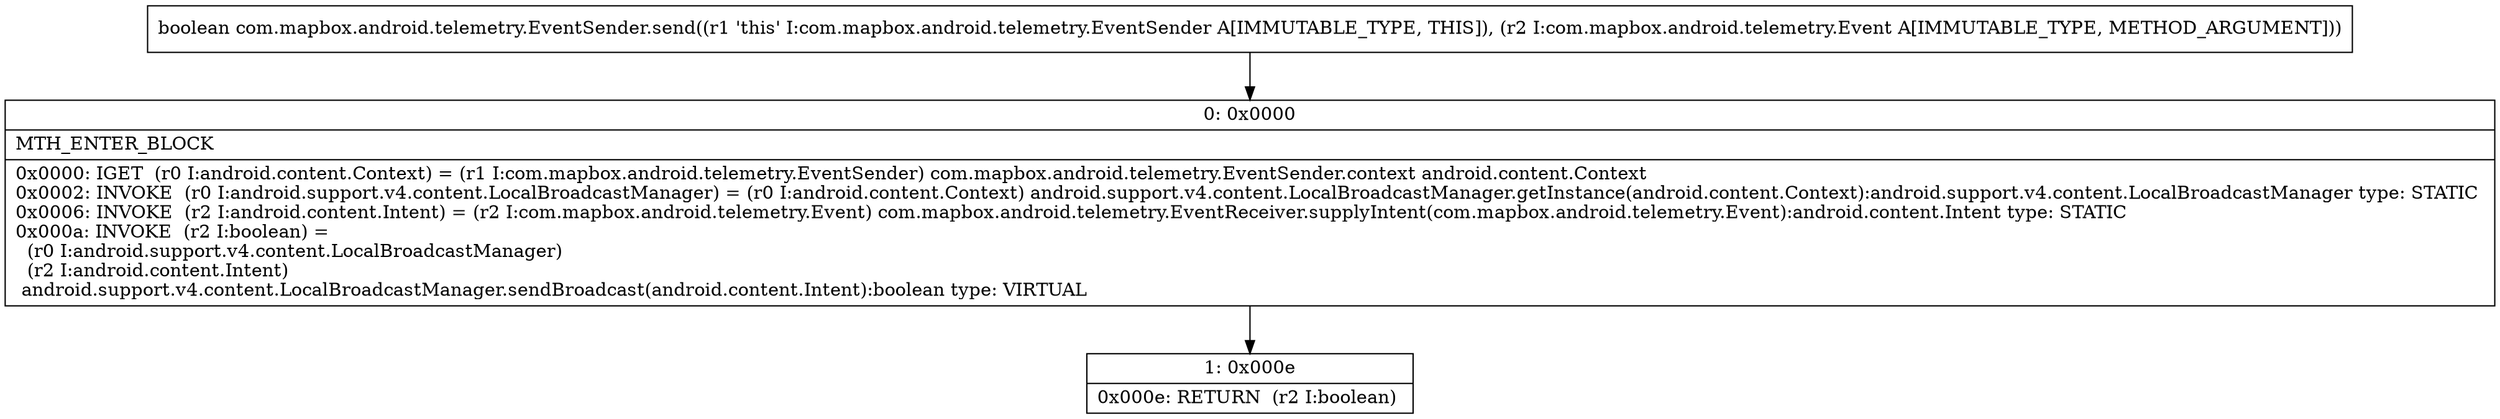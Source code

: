 digraph "CFG forcom.mapbox.android.telemetry.EventSender.send(Lcom\/mapbox\/android\/telemetry\/Event;)Z" {
Node_0 [shape=record,label="{0\:\ 0x0000|MTH_ENTER_BLOCK\l|0x0000: IGET  (r0 I:android.content.Context) = (r1 I:com.mapbox.android.telemetry.EventSender) com.mapbox.android.telemetry.EventSender.context android.content.Context \l0x0002: INVOKE  (r0 I:android.support.v4.content.LocalBroadcastManager) = (r0 I:android.content.Context) android.support.v4.content.LocalBroadcastManager.getInstance(android.content.Context):android.support.v4.content.LocalBroadcastManager type: STATIC \l0x0006: INVOKE  (r2 I:android.content.Intent) = (r2 I:com.mapbox.android.telemetry.Event) com.mapbox.android.telemetry.EventReceiver.supplyIntent(com.mapbox.android.telemetry.Event):android.content.Intent type: STATIC \l0x000a: INVOKE  (r2 I:boolean) = \l  (r0 I:android.support.v4.content.LocalBroadcastManager)\l  (r2 I:android.content.Intent)\l android.support.v4.content.LocalBroadcastManager.sendBroadcast(android.content.Intent):boolean type: VIRTUAL \l}"];
Node_1 [shape=record,label="{1\:\ 0x000e|0x000e: RETURN  (r2 I:boolean) \l}"];
MethodNode[shape=record,label="{boolean com.mapbox.android.telemetry.EventSender.send((r1 'this' I:com.mapbox.android.telemetry.EventSender A[IMMUTABLE_TYPE, THIS]), (r2 I:com.mapbox.android.telemetry.Event A[IMMUTABLE_TYPE, METHOD_ARGUMENT])) }"];
MethodNode -> Node_0;
Node_0 -> Node_1;
}

